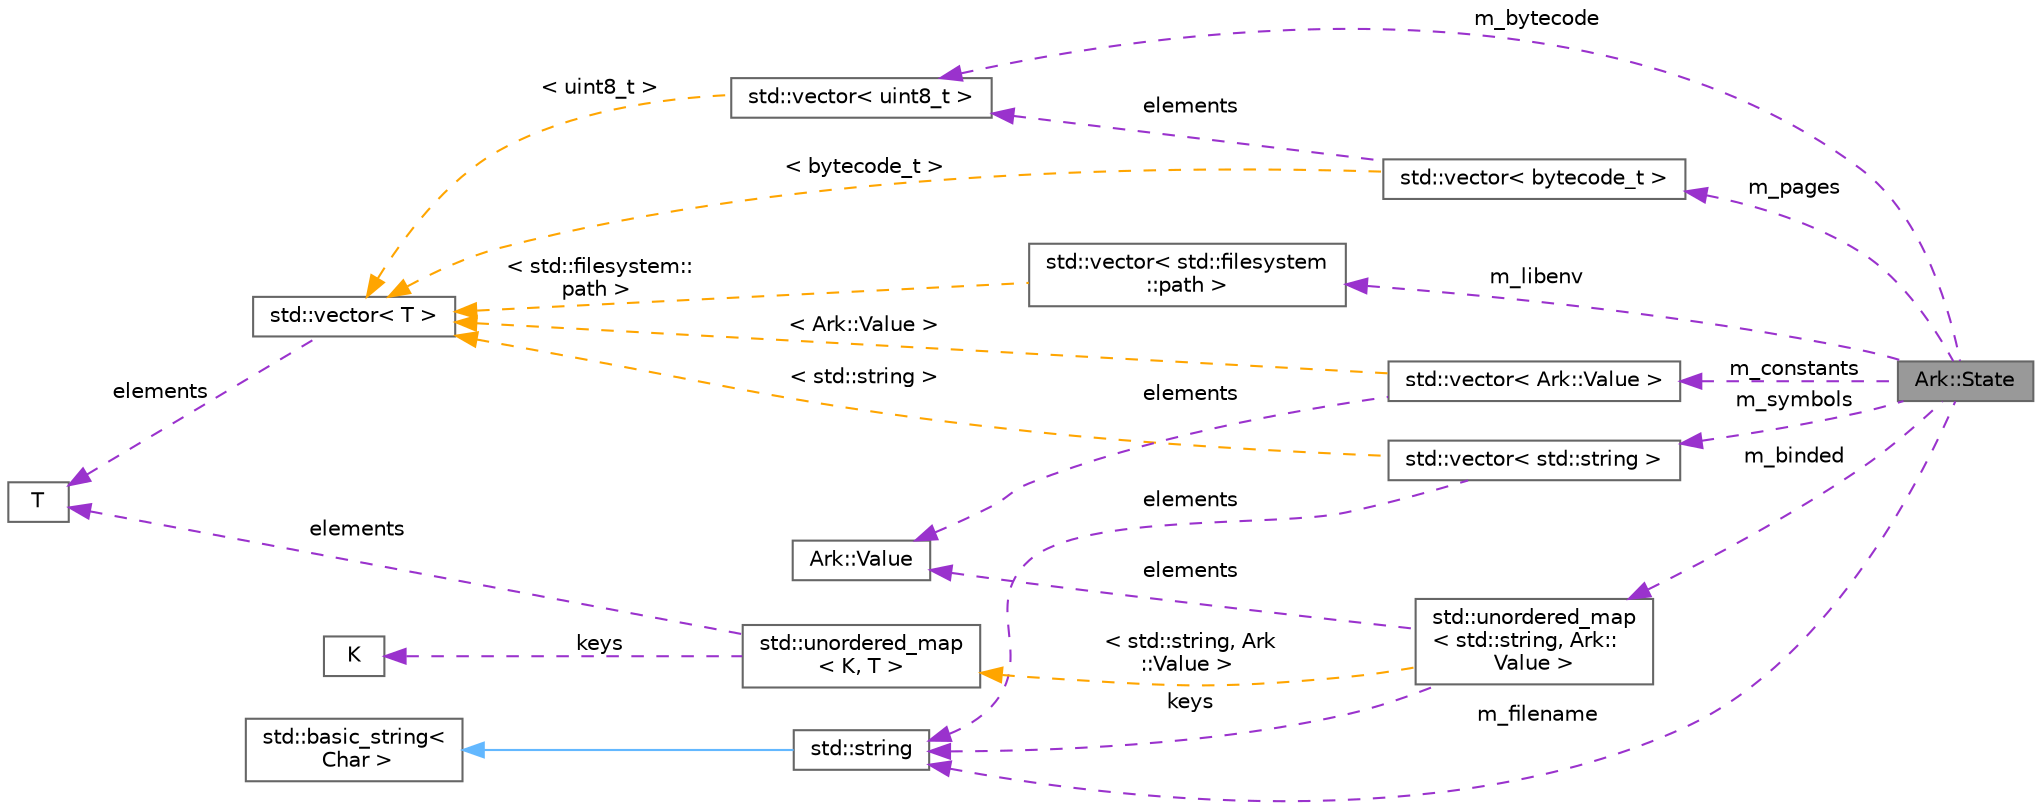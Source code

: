 digraph "Ark::State"
{
 // INTERACTIVE_SVG=YES
 // LATEX_PDF_SIZE
  bgcolor="transparent";
  edge [fontname=Helvetica,fontsize=10,labelfontname=Helvetica,labelfontsize=10];
  node [fontname=Helvetica,fontsize=10,shape=box,height=0.2,width=0.4];
  rankdir="LR";
  Node1 [label="Ark::State",height=0.2,width=0.4,color="gray40", fillcolor="grey60", style="filled", fontcolor="black",tooltip="Ark state to handle the dirty job of loading and compiling ArkScript code."];
  Node2 -> Node1 [dir="back",color="darkorchid3",style="dashed",label=" m_bytecode" ];
  Node2 [label="std::vector\< uint8_t \>",height=0.2,width=0.4,color="gray40", fillcolor="white", style="filled",tooltip=" "];
  Node3 -> Node2 [dir="back",color="orange",style="dashed",label=" \< uint8_t \>" ];
  Node3 [label="std::vector\< T \>",height=0.2,width=0.4,color="gray40", fillcolor="white", style="filled",tooltip=" "];
  Node4 -> Node3 [dir="back",color="darkorchid3",style="dashed",label=" elements" ];
  Node4 [label="T",height=0.2,width=0.4,color="gray40", fillcolor="white", style="filled",tooltip=" "];
  Node5 -> Node1 [dir="back",color="darkorchid3",style="dashed",label=" m_libenv" ];
  Node5 [label="std::vector\< std::filesystem\l::path \>",height=0.2,width=0.4,color="gray40", fillcolor="white", style="filled",tooltip=" "];
  Node3 -> Node5 [dir="back",color="orange",style="dashed",label=" \< std::filesystem::\lpath \>" ];
  Node6 -> Node1 [dir="back",color="darkorchid3",style="dashed",label=" m_filename" ];
  Node6 [label="std::string",height=0.2,width=0.4,color="gray40", fillcolor="white", style="filled",tooltip=" "];
  Node7 -> Node6 [dir="back",color="steelblue1",style="solid"];
  Node7 [label="std::basic_string\<\l Char \>",height=0.2,width=0.4,color="gray40", fillcolor="white", style="filled",tooltip=" "];
  Node8 -> Node1 [dir="back",color="darkorchid3",style="dashed",label=" m_symbols" ];
  Node8 [label="std::vector\< std::string \>",height=0.2,width=0.4,color="gray40", fillcolor="white", style="filled",tooltip=" "];
  Node6 -> Node8 [dir="back",color="darkorchid3",style="dashed",label=" elements" ];
  Node3 -> Node8 [dir="back",color="orange",style="dashed",label=" \< std::string \>" ];
  Node9 -> Node1 [dir="back",color="darkorchid3",style="dashed",label=" m_constants" ];
  Node9 [label="std::vector\< Ark::Value \>",height=0.2,width=0.4,color="gray40", fillcolor="white", style="filled",tooltip=" "];
  Node10 -> Node9 [dir="back",color="darkorchid3",style="dashed",label=" elements" ];
  Node10 [label="Ark::Value",height=0.2,width=0.4,color="gray40", fillcolor="white", style="filled",URL="$d3/d90/classArk_1_1Value.html",tooltip=" "];
  Node3 -> Node9 [dir="back",color="orange",style="dashed",label=" \< Ark::Value \>" ];
  Node11 -> Node1 [dir="back",color="darkorchid3",style="dashed",label=" m_pages" ];
  Node11 [label="std::vector\< bytecode_t \>",height=0.2,width=0.4,color="gray40", fillcolor="white", style="filled",tooltip=" "];
  Node2 -> Node11 [dir="back",color="darkorchid3",style="dashed",label=" elements" ];
  Node3 -> Node11 [dir="back",color="orange",style="dashed",label=" \< bytecode_t \>" ];
  Node12 -> Node1 [dir="back",color="darkorchid3",style="dashed",label=" m_binded" ];
  Node12 [label="std::unordered_map\l\< std::string, Ark::\lValue \>",height=0.2,width=0.4,color="gray40", fillcolor="white", style="filled",tooltip=" "];
  Node6 -> Node12 [dir="back",color="darkorchid3",style="dashed",label=" keys" ];
  Node10 -> Node12 [dir="back",color="darkorchid3",style="dashed",label=" elements" ];
  Node13 -> Node12 [dir="back",color="orange",style="dashed",label=" \< std::string, Ark\l::Value \>" ];
  Node13 [label="std::unordered_map\l\< K, T \>",height=0.2,width=0.4,color="gray40", fillcolor="white", style="filled",tooltip=" "];
  Node14 -> Node13 [dir="back",color="darkorchid3",style="dashed",label=" keys" ];
  Node14 [label="K",height=0.2,width=0.4,color="gray40", fillcolor="white", style="filled",tooltip=" "];
  Node4 -> Node13 [dir="back",color="darkorchid3",style="dashed",label=" elements" ];
}
